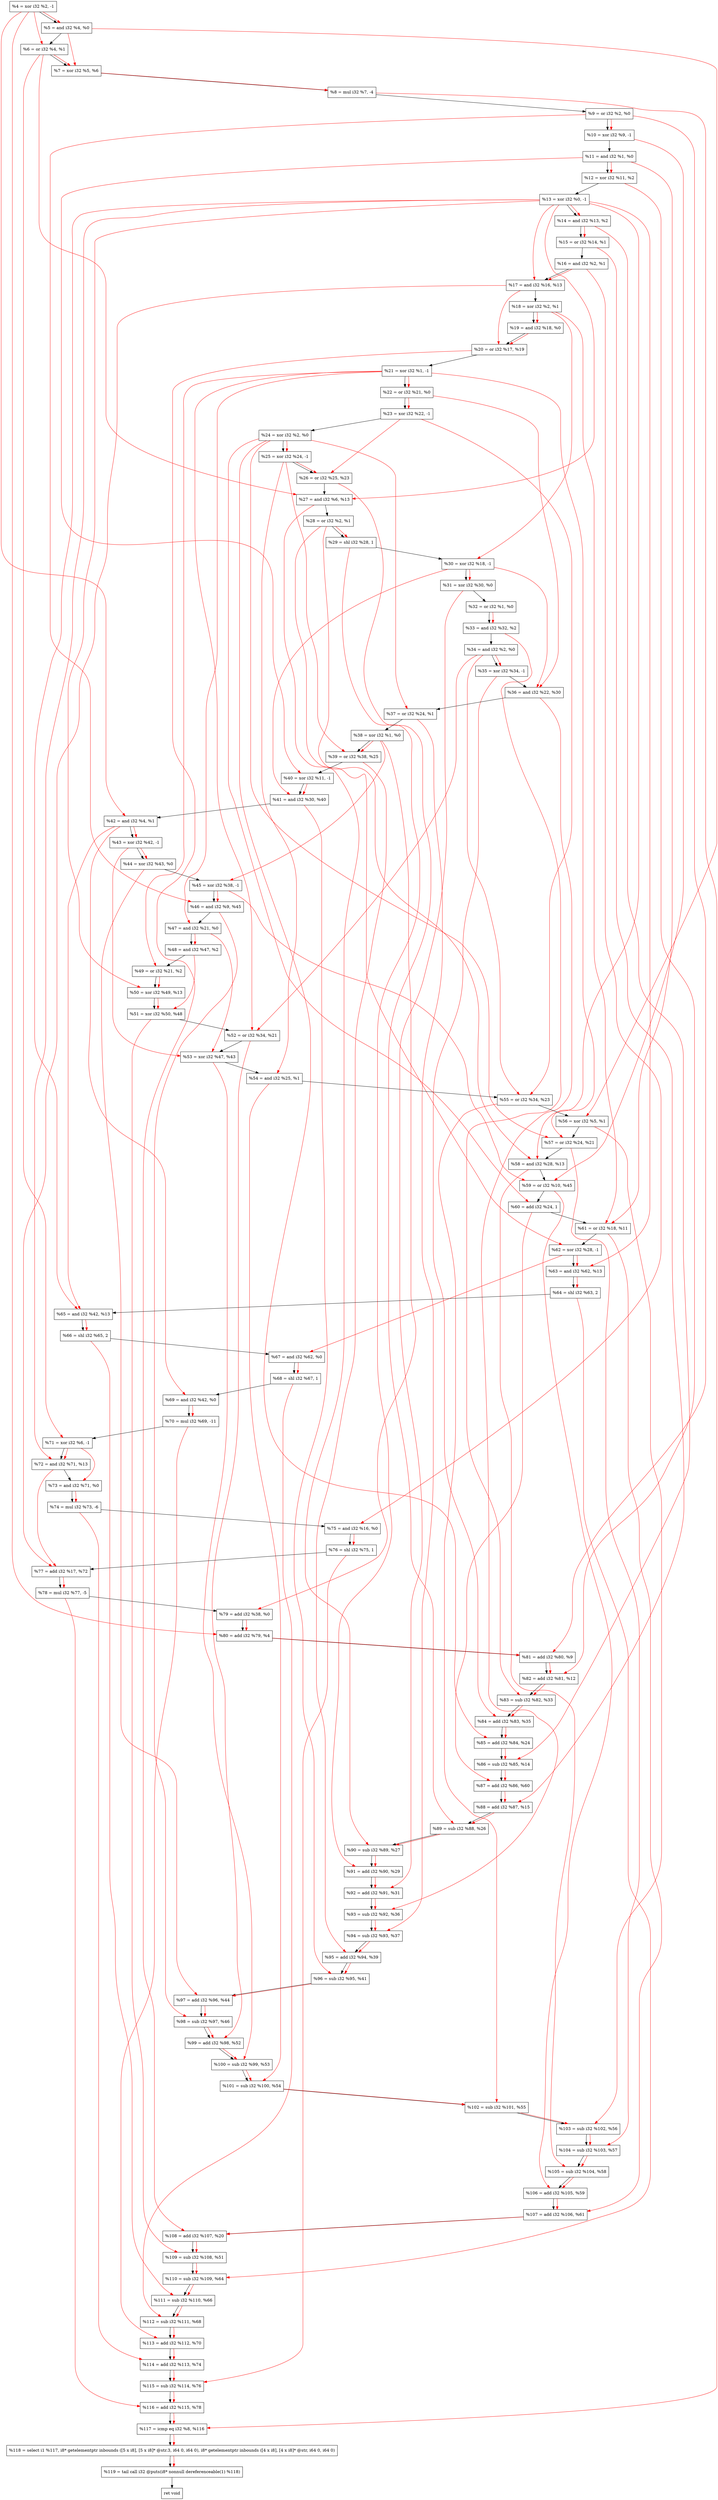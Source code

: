 digraph "DFG for'crackme' function" {
	Node0x1cff270[shape=record, label="  %4 = xor i32 %2, -1"];
	Node0x1cff330[shape=record, label="  %5 = and i32 %4, %0"];
	Node0x1cff3a0[shape=record, label="  %6 = or i32 %4, %1"];
	Node0x1cff410[shape=record, label="  %7 = xor i32 %5, %6"];
	Node0x1cff480[shape=record, label="  %8 = mul i32 %7, -4"];
	Node0x1cff4f0[shape=record, label="  %9 = or i32 %2, %0"];
	Node0x1cff560[shape=record, label="  %10 = xor i32 %9, -1"];
	Node0x1cff5d0[shape=record, label="  %11 = and i32 %1, %0"];
	Node0x1cff640[shape=record, label="  %12 = xor i32 %11, %2"];
	Node0x1cff6b0[shape=record, label="  %13 = xor i32 %0, -1"];
	Node0x1cff720[shape=record, label="  %14 = and i32 %13, %2"];
	Node0x1cff790[shape=record, label="  %15 = or i32 %14, %1"];
	Node0x1cff800[shape=record, label="  %16 = and i32 %2, %1"];
	Node0x1cff870[shape=record, label="  %17 = and i32 %16, %13"];
	Node0x1cff8e0[shape=record, label="  %18 = xor i32 %2, %1"];
	Node0x1cff950[shape=record, label="  %19 = and i32 %18, %0"];
	Node0x1cff9c0[shape=record, label="  %20 = or i32 %17, %19"];
	Node0x1cffa30[shape=record, label="  %21 = xor i32 %1, -1"];
	Node0x1cffaa0[shape=record, label="  %22 = or i32 %21, %0"];
	Node0x1cffb10[shape=record, label="  %23 = xor i32 %22, -1"];
	Node0x1cffb80[shape=record, label="  %24 = xor i32 %2, %0"];
	Node0x1cffbf0[shape=record, label="  %25 = xor i32 %24, -1"];
	Node0x1cffc60[shape=record, label="  %26 = or i32 %25, %23"];
	Node0x1cffcd0[shape=record, label="  %27 = and i32 %6, %13"];
	Node0x1cffd40[shape=record, label="  %28 = or i32 %2, %1"];
	Node0x1cffde0[shape=record, label="  %29 = shl i32 %28, 1"];
	Node0x1cffe50[shape=record, label="  %30 = xor i32 %18, -1"];
	Node0x1cffec0[shape=record, label="  %31 = xor i32 %30, %0"];
	Node0x1cfff30[shape=record, label="  %32 = or i32 %1, %0"];
	Node0x1d001b0[shape=record, label="  %33 = and i32 %32, %2"];
	Node0x1d00220[shape=record, label="  %34 = and i32 %2, %0"];
	Node0x1d00290[shape=record, label="  %35 = xor i32 %34, -1"];
	Node0x1d00300[shape=record, label="  %36 = and i32 %22, %30"];
	Node0x1d00370[shape=record, label="  %37 = or i32 %24, %1"];
	Node0x1d003e0[shape=record, label="  %38 = xor i32 %1, %0"];
	Node0x1d00450[shape=record, label="  %39 = or i32 %38, %25"];
	Node0x1d004c0[shape=record, label="  %40 = xor i32 %11, -1"];
	Node0x1d00530[shape=record, label="  %41 = and i32 %30, %40"];
	Node0x1d005a0[shape=record, label="  %42 = and i32 %4, %1"];
	Node0x1d00610[shape=record, label="  %43 = xor i32 %42, -1"];
	Node0x1d00680[shape=record, label="  %44 = xor i32 %43, %0"];
	Node0x1d006f0[shape=record, label="  %45 = xor i32 %38, -1"];
	Node0x1d00760[shape=record, label="  %46 = and i32 %9, %45"];
	Node0x1d007d0[shape=record, label="  %47 = and i32 %21, %0"];
	Node0x1d00840[shape=record, label="  %48 = and i32 %47, %2"];
	Node0x1d008b0[shape=record, label="  %49 = or i32 %21, %2"];
	Node0x1d00920[shape=record, label="  %50 = xor i32 %49, %13"];
	Node0x1d00990[shape=record, label="  %51 = xor i32 %50, %48"];
	Node0x1d00a00[shape=record, label="  %52 = or i32 %34, %21"];
	Node0x1d00a70[shape=record, label="  %53 = xor i32 %47, %43"];
	Node0x1d00ae0[shape=record, label="  %54 = and i32 %25, %1"];
	Node0x1d00b50[shape=record, label="  %55 = or i32 %34, %23"];
	Node0x1d00bc0[shape=record, label="  %56 = xor i32 %5, %1"];
	Node0x1d00c30[shape=record, label="  %57 = or i32 %24, %21"];
	Node0x1d00ca0[shape=record, label="  %58 = and i32 %28, %13"];
	Node0x1d00d10[shape=record, label="  %59 = or i32 %10, %45"];
	Node0x1d00d80[shape=record, label="  %60 = add i32 %24, 1"];
	Node0x1d00df0[shape=record, label="  %61 = or i32 %18, %11"];
	Node0x1d00e60[shape=record, label="  %62 = xor i32 %28, -1"];
	Node0x1d00ed0[shape=record, label="  %63 = and i32 %62, %13"];
	Node0x1d00f70[shape=record, label="  %64 = shl i32 %63, 2"];
	Node0x1d013f0[shape=record, label="  %65 = and i32 %42, %13"];
	Node0x1d01460[shape=record, label="  %66 = shl i32 %65, 2"];
	Node0x1d014d0[shape=record, label="  %67 = and i32 %62, %0"];
	Node0x1d01540[shape=record, label="  %68 = shl i32 %67, 1"];
	Node0x1d015b0[shape=record, label="  %69 = and i32 %42, %0"];
	Node0x1d01650[shape=record, label="  %70 = mul i32 %69, -11"];
	Node0x1d016c0[shape=record, label="  %71 = xor i32 %6, -1"];
	Node0x1d01730[shape=record, label="  %72 = and i32 %71, %13"];
	Node0x1d017a0[shape=record, label="  %73 = and i32 %71, %0"];
	Node0x1d01840[shape=record, label="  %74 = mul i32 %73, -6"];
	Node0x1d018b0[shape=record, label="  %75 = and i32 %16, %0"];
	Node0x1d01920[shape=record, label="  %76 = shl i32 %75, 1"];
	Node0x1d01990[shape=record, label="  %77 = add i32 %17, %72"];
	Node0x1d01a30[shape=record, label="  %78 = mul i32 %77, -5"];
	Node0x1d01aa0[shape=record, label="  %79 = add i32 %38, %0"];
	Node0x1d01b10[shape=record, label="  %80 = add i32 %79, %4"];
	Node0x1d01b80[shape=record, label="  %81 = add i32 %80, %9"];
	Node0x1d01bf0[shape=record, label="  %82 = add i32 %81, %12"];
	Node0x1d01c60[shape=record, label="  %83 = sub i32 %82, %33"];
	Node0x1d01cd0[shape=record, label="  %84 = add i32 %83, %35"];
	Node0x1d01d40[shape=record, label="  %85 = add i32 %84, %24"];
	Node0x1d01db0[shape=record, label="  %86 = sub i32 %85, %14"];
	Node0x1d01e20[shape=record, label="  %87 = add i32 %86, %60"];
	Node0x1d01e90[shape=record, label="  %88 = add i32 %87, %15"];
	Node0x1d01f00[shape=record, label="  %89 = sub i32 %88, %26"];
	Node0x1d01f70[shape=record, label="  %90 = sub i32 %89, %27"];
	Node0x1d01fe0[shape=record, label="  %91 = add i32 %90, %29"];
	Node0x1d02050[shape=record, label="  %92 = add i32 %91, %31"];
	Node0x1d020c0[shape=record, label="  %93 = sub i32 %92, %36"];
	Node0x1d02130[shape=record, label="  %94 = sub i32 %93, %37"];
	Node0x1d021a0[shape=record, label="  %95 = add i32 %94, %39"];
	Node0x1d02210[shape=record, label="  %96 = sub i32 %95, %41"];
	Node0x1d02280[shape=record, label="  %97 = add i32 %96, %44"];
	Node0x1d022f0[shape=record, label="  %98 = sub i32 %97, %46"];
	Node0x1d02360[shape=record, label="  %99 = add i32 %98, %52"];
	Node0x1d023d0[shape=record, label="  %100 = sub i32 %99, %53"];
	Node0x1d02440[shape=record, label="  %101 = sub i32 %100, %54"];
	Node0x1d024b0[shape=record, label="  %102 = sub i32 %101, %55"];
	Node0x1d02520[shape=record, label="  %103 = sub i32 %102, %56"];
	Node0x1d02590[shape=record, label="  %104 = sub i32 %103, %57"];
	Node0x1d02600[shape=record, label="  %105 = sub i32 %104, %58"];
	Node0x1d02670[shape=record, label="  %106 = add i32 %105, %59"];
	Node0x1d026e0[shape=record, label="  %107 = add i32 %106, %61"];
	Node0x1d02750[shape=record, label="  %108 = add i32 %107, %20"];
	Node0x1d027c0[shape=record, label="  %109 = sub i32 %108, %51"];
	Node0x1d02830[shape=record, label="  %110 = sub i32 %109, %64"];
	Node0x1d028a0[shape=record, label="  %111 = sub i32 %110, %66"];
	Node0x1d02910[shape=record, label="  %112 = sub i32 %111, %68"];
	Node0x1d02980[shape=record, label="  %113 = add i32 %112, %70"];
	Node0x1d029f0[shape=record, label="  %114 = add i32 %113, %74"];
	Node0x1d02a60[shape=record, label="  %115 = sub i32 %114, %76"];
	Node0x1d02ad0[shape=record, label="  %116 = add i32 %115, %78"];
	Node0x1d02b40[shape=record, label="  %117 = icmp eq i32 %8, %116"];
	Node0x1c9f268[shape=record, label="  %118 = select i1 %117, i8* getelementptr inbounds ([5 x i8], [5 x i8]* @str.3, i64 0, i64 0), i8* getelementptr inbounds ([4 x i8], [4 x i8]* @str, i64 0, i64 0)"];
	Node0x1d02dd0[shape=record, label="  %119 = tail call i32 @puts(i8* nonnull dereferenceable(1) %118)"];
	Node0x1d02e20[shape=record, label="  ret void"];
	Node0x1cff270 -> Node0x1cff330;
	Node0x1cff330 -> Node0x1cff3a0;
	Node0x1cff3a0 -> Node0x1cff410;
	Node0x1cff410 -> Node0x1cff480;
	Node0x1cff480 -> Node0x1cff4f0;
	Node0x1cff4f0 -> Node0x1cff560;
	Node0x1cff560 -> Node0x1cff5d0;
	Node0x1cff5d0 -> Node0x1cff640;
	Node0x1cff640 -> Node0x1cff6b0;
	Node0x1cff6b0 -> Node0x1cff720;
	Node0x1cff720 -> Node0x1cff790;
	Node0x1cff790 -> Node0x1cff800;
	Node0x1cff800 -> Node0x1cff870;
	Node0x1cff870 -> Node0x1cff8e0;
	Node0x1cff8e0 -> Node0x1cff950;
	Node0x1cff950 -> Node0x1cff9c0;
	Node0x1cff9c0 -> Node0x1cffa30;
	Node0x1cffa30 -> Node0x1cffaa0;
	Node0x1cffaa0 -> Node0x1cffb10;
	Node0x1cffb10 -> Node0x1cffb80;
	Node0x1cffb80 -> Node0x1cffbf0;
	Node0x1cffbf0 -> Node0x1cffc60;
	Node0x1cffc60 -> Node0x1cffcd0;
	Node0x1cffcd0 -> Node0x1cffd40;
	Node0x1cffd40 -> Node0x1cffde0;
	Node0x1cffde0 -> Node0x1cffe50;
	Node0x1cffe50 -> Node0x1cffec0;
	Node0x1cffec0 -> Node0x1cfff30;
	Node0x1cfff30 -> Node0x1d001b0;
	Node0x1d001b0 -> Node0x1d00220;
	Node0x1d00220 -> Node0x1d00290;
	Node0x1d00290 -> Node0x1d00300;
	Node0x1d00300 -> Node0x1d00370;
	Node0x1d00370 -> Node0x1d003e0;
	Node0x1d003e0 -> Node0x1d00450;
	Node0x1d00450 -> Node0x1d004c0;
	Node0x1d004c0 -> Node0x1d00530;
	Node0x1d00530 -> Node0x1d005a0;
	Node0x1d005a0 -> Node0x1d00610;
	Node0x1d00610 -> Node0x1d00680;
	Node0x1d00680 -> Node0x1d006f0;
	Node0x1d006f0 -> Node0x1d00760;
	Node0x1d00760 -> Node0x1d007d0;
	Node0x1d007d0 -> Node0x1d00840;
	Node0x1d00840 -> Node0x1d008b0;
	Node0x1d008b0 -> Node0x1d00920;
	Node0x1d00920 -> Node0x1d00990;
	Node0x1d00990 -> Node0x1d00a00;
	Node0x1d00a00 -> Node0x1d00a70;
	Node0x1d00a70 -> Node0x1d00ae0;
	Node0x1d00ae0 -> Node0x1d00b50;
	Node0x1d00b50 -> Node0x1d00bc0;
	Node0x1d00bc0 -> Node0x1d00c30;
	Node0x1d00c30 -> Node0x1d00ca0;
	Node0x1d00ca0 -> Node0x1d00d10;
	Node0x1d00d10 -> Node0x1d00d80;
	Node0x1d00d80 -> Node0x1d00df0;
	Node0x1d00df0 -> Node0x1d00e60;
	Node0x1d00e60 -> Node0x1d00ed0;
	Node0x1d00ed0 -> Node0x1d00f70;
	Node0x1d00f70 -> Node0x1d013f0;
	Node0x1d013f0 -> Node0x1d01460;
	Node0x1d01460 -> Node0x1d014d0;
	Node0x1d014d0 -> Node0x1d01540;
	Node0x1d01540 -> Node0x1d015b0;
	Node0x1d015b0 -> Node0x1d01650;
	Node0x1d01650 -> Node0x1d016c0;
	Node0x1d016c0 -> Node0x1d01730;
	Node0x1d01730 -> Node0x1d017a0;
	Node0x1d017a0 -> Node0x1d01840;
	Node0x1d01840 -> Node0x1d018b0;
	Node0x1d018b0 -> Node0x1d01920;
	Node0x1d01920 -> Node0x1d01990;
	Node0x1d01990 -> Node0x1d01a30;
	Node0x1d01a30 -> Node0x1d01aa0;
	Node0x1d01aa0 -> Node0x1d01b10;
	Node0x1d01b10 -> Node0x1d01b80;
	Node0x1d01b80 -> Node0x1d01bf0;
	Node0x1d01bf0 -> Node0x1d01c60;
	Node0x1d01c60 -> Node0x1d01cd0;
	Node0x1d01cd0 -> Node0x1d01d40;
	Node0x1d01d40 -> Node0x1d01db0;
	Node0x1d01db0 -> Node0x1d01e20;
	Node0x1d01e20 -> Node0x1d01e90;
	Node0x1d01e90 -> Node0x1d01f00;
	Node0x1d01f00 -> Node0x1d01f70;
	Node0x1d01f70 -> Node0x1d01fe0;
	Node0x1d01fe0 -> Node0x1d02050;
	Node0x1d02050 -> Node0x1d020c0;
	Node0x1d020c0 -> Node0x1d02130;
	Node0x1d02130 -> Node0x1d021a0;
	Node0x1d021a0 -> Node0x1d02210;
	Node0x1d02210 -> Node0x1d02280;
	Node0x1d02280 -> Node0x1d022f0;
	Node0x1d022f0 -> Node0x1d02360;
	Node0x1d02360 -> Node0x1d023d0;
	Node0x1d023d0 -> Node0x1d02440;
	Node0x1d02440 -> Node0x1d024b0;
	Node0x1d024b0 -> Node0x1d02520;
	Node0x1d02520 -> Node0x1d02590;
	Node0x1d02590 -> Node0x1d02600;
	Node0x1d02600 -> Node0x1d02670;
	Node0x1d02670 -> Node0x1d026e0;
	Node0x1d026e0 -> Node0x1d02750;
	Node0x1d02750 -> Node0x1d027c0;
	Node0x1d027c0 -> Node0x1d02830;
	Node0x1d02830 -> Node0x1d028a0;
	Node0x1d028a0 -> Node0x1d02910;
	Node0x1d02910 -> Node0x1d02980;
	Node0x1d02980 -> Node0x1d029f0;
	Node0x1d029f0 -> Node0x1d02a60;
	Node0x1d02a60 -> Node0x1d02ad0;
	Node0x1d02ad0 -> Node0x1d02b40;
	Node0x1d02b40 -> Node0x1c9f268;
	Node0x1c9f268 -> Node0x1d02dd0;
	Node0x1d02dd0 -> Node0x1d02e20;
edge [color=red]
	Node0x1cff270 -> Node0x1cff330;
	Node0x1cff270 -> Node0x1cff3a0;
	Node0x1cff330 -> Node0x1cff410;
	Node0x1cff3a0 -> Node0x1cff410;
	Node0x1cff410 -> Node0x1cff480;
	Node0x1cff4f0 -> Node0x1cff560;
	Node0x1cff5d0 -> Node0x1cff640;
	Node0x1cff6b0 -> Node0x1cff720;
	Node0x1cff720 -> Node0x1cff790;
	Node0x1cff800 -> Node0x1cff870;
	Node0x1cff6b0 -> Node0x1cff870;
	Node0x1cff8e0 -> Node0x1cff950;
	Node0x1cff870 -> Node0x1cff9c0;
	Node0x1cff950 -> Node0x1cff9c0;
	Node0x1cffa30 -> Node0x1cffaa0;
	Node0x1cffaa0 -> Node0x1cffb10;
	Node0x1cffb80 -> Node0x1cffbf0;
	Node0x1cffbf0 -> Node0x1cffc60;
	Node0x1cffb10 -> Node0x1cffc60;
	Node0x1cff3a0 -> Node0x1cffcd0;
	Node0x1cff6b0 -> Node0x1cffcd0;
	Node0x1cffd40 -> Node0x1cffde0;
	Node0x1cff8e0 -> Node0x1cffe50;
	Node0x1cffe50 -> Node0x1cffec0;
	Node0x1cfff30 -> Node0x1d001b0;
	Node0x1d00220 -> Node0x1d00290;
	Node0x1cffaa0 -> Node0x1d00300;
	Node0x1cffe50 -> Node0x1d00300;
	Node0x1cffb80 -> Node0x1d00370;
	Node0x1d003e0 -> Node0x1d00450;
	Node0x1cffbf0 -> Node0x1d00450;
	Node0x1cff5d0 -> Node0x1d004c0;
	Node0x1cffe50 -> Node0x1d00530;
	Node0x1d004c0 -> Node0x1d00530;
	Node0x1cff270 -> Node0x1d005a0;
	Node0x1d005a0 -> Node0x1d00610;
	Node0x1d00610 -> Node0x1d00680;
	Node0x1d003e0 -> Node0x1d006f0;
	Node0x1cff4f0 -> Node0x1d00760;
	Node0x1d006f0 -> Node0x1d00760;
	Node0x1cffa30 -> Node0x1d007d0;
	Node0x1d007d0 -> Node0x1d00840;
	Node0x1cffa30 -> Node0x1d008b0;
	Node0x1d008b0 -> Node0x1d00920;
	Node0x1cff6b0 -> Node0x1d00920;
	Node0x1d00920 -> Node0x1d00990;
	Node0x1d00840 -> Node0x1d00990;
	Node0x1d00220 -> Node0x1d00a00;
	Node0x1cffa30 -> Node0x1d00a00;
	Node0x1d007d0 -> Node0x1d00a70;
	Node0x1d00610 -> Node0x1d00a70;
	Node0x1cffbf0 -> Node0x1d00ae0;
	Node0x1d00220 -> Node0x1d00b50;
	Node0x1cffb10 -> Node0x1d00b50;
	Node0x1cff330 -> Node0x1d00bc0;
	Node0x1cffb80 -> Node0x1d00c30;
	Node0x1cffa30 -> Node0x1d00c30;
	Node0x1cffd40 -> Node0x1d00ca0;
	Node0x1cff6b0 -> Node0x1d00ca0;
	Node0x1cff560 -> Node0x1d00d10;
	Node0x1d006f0 -> Node0x1d00d10;
	Node0x1cffb80 -> Node0x1d00d80;
	Node0x1cff8e0 -> Node0x1d00df0;
	Node0x1cff5d0 -> Node0x1d00df0;
	Node0x1cffd40 -> Node0x1d00e60;
	Node0x1d00e60 -> Node0x1d00ed0;
	Node0x1cff6b0 -> Node0x1d00ed0;
	Node0x1d00ed0 -> Node0x1d00f70;
	Node0x1d005a0 -> Node0x1d013f0;
	Node0x1cff6b0 -> Node0x1d013f0;
	Node0x1d013f0 -> Node0x1d01460;
	Node0x1d00e60 -> Node0x1d014d0;
	Node0x1d014d0 -> Node0x1d01540;
	Node0x1d005a0 -> Node0x1d015b0;
	Node0x1d015b0 -> Node0x1d01650;
	Node0x1cff3a0 -> Node0x1d016c0;
	Node0x1d016c0 -> Node0x1d01730;
	Node0x1cff6b0 -> Node0x1d01730;
	Node0x1d016c0 -> Node0x1d017a0;
	Node0x1d017a0 -> Node0x1d01840;
	Node0x1cff800 -> Node0x1d018b0;
	Node0x1d018b0 -> Node0x1d01920;
	Node0x1cff870 -> Node0x1d01990;
	Node0x1d01730 -> Node0x1d01990;
	Node0x1d01990 -> Node0x1d01a30;
	Node0x1d003e0 -> Node0x1d01aa0;
	Node0x1d01aa0 -> Node0x1d01b10;
	Node0x1cff270 -> Node0x1d01b10;
	Node0x1d01b10 -> Node0x1d01b80;
	Node0x1cff4f0 -> Node0x1d01b80;
	Node0x1d01b80 -> Node0x1d01bf0;
	Node0x1cff640 -> Node0x1d01bf0;
	Node0x1d01bf0 -> Node0x1d01c60;
	Node0x1d001b0 -> Node0x1d01c60;
	Node0x1d01c60 -> Node0x1d01cd0;
	Node0x1d00290 -> Node0x1d01cd0;
	Node0x1d01cd0 -> Node0x1d01d40;
	Node0x1cffb80 -> Node0x1d01d40;
	Node0x1d01d40 -> Node0x1d01db0;
	Node0x1cff720 -> Node0x1d01db0;
	Node0x1d01db0 -> Node0x1d01e20;
	Node0x1d00d80 -> Node0x1d01e20;
	Node0x1d01e20 -> Node0x1d01e90;
	Node0x1cff790 -> Node0x1d01e90;
	Node0x1d01e90 -> Node0x1d01f00;
	Node0x1cffc60 -> Node0x1d01f00;
	Node0x1d01f00 -> Node0x1d01f70;
	Node0x1cffcd0 -> Node0x1d01f70;
	Node0x1d01f70 -> Node0x1d01fe0;
	Node0x1cffde0 -> Node0x1d01fe0;
	Node0x1d01fe0 -> Node0x1d02050;
	Node0x1cffec0 -> Node0x1d02050;
	Node0x1d02050 -> Node0x1d020c0;
	Node0x1d00300 -> Node0x1d020c0;
	Node0x1d020c0 -> Node0x1d02130;
	Node0x1d00370 -> Node0x1d02130;
	Node0x1d02130 -> Node0x1d021a0;
	Node0x1d00450 -> Node0x1d021a0;
	Node0x1d021a0 -> Node0x1d02210;
	Node0x1d00530 -> Node0x1d02210;
	Node0x1d02210 -> Node0x1d02280;
	Node0x1d00680 -> Node0x1d02280;
	Node0x1d02280 -> Node0x1d022f0;
	Node0x1d00760 -> Node0x1d022f0;
	Node0x1d022f0 -> Node0x1d02360;
	Node0x1d00a00 -> Node0x1d02360;
	Node0x1d02360 -> Node0x1d023d0;
	Node0x1d00a70 -> Node0x1d023d0;
	Node0x1d023d0 -> Node0x1d02440;
	Node0x1d00ae0 -> Node0x1d02440;
	Node0x1d02440 -> Node0x1d024b0;
	Node0x1d00b50 -> Node0x1d024b0;
	Node0x1d024b0 -> Node0x1d02520;
	Node0x1d00bc0 -> Node0x1d02520;
	Node0x1d02520 -> Node0x1d02590;
	Node0x1d00c30 -> Node0x1d02590;
	Node0x1d02590 -> Node0x1d02600;
	Node0x1d00ca0 -> Node0x1d02600;
	Node0x1d02600 -> Node0x1d02670;
	Node0x1d00d10 -> Node0x1d02670;
	Node0x1d02670 -> Node0x1d026e0;
	Node0x1d00df0 -> Node0x1d026e0;
	Node0x1d026e0 -> Node0x1d02750;
	Node0x1cff9c0 -> Node0x1d02750;
	Node0x1d02750 -> Node0x1d027c0;
	Node0x1d00990 -> Node0x1d027c0;
	Node0x1d027c0 -> Node0x1d02830;
	Node0x1d00f70 -> Node0x1d02830;
	Node0x1d02830 -> Node0x1d028a0;
	Node0x1d01460 -> Node0x1d028a0;
	Node0x1d028a0 -> Node0x1d02910;
	Node0x1d01540 -> Node0x1d02910;
	Node0x1d02910 -> Node0x1d02980;
	Node0x1d01650 -> Node0x1d02980;
	Node0x1d02980 -> Node0x1d029f0;
	Node0x1d01840 -> Node0x1d029f0;
	Node0x1d029f0 -> Node0x1d02a60;
	Node0x1d01920 -> Node0x1d02a60;
	Node0x1d02a60 -> Node0x1d02ad0;
	Node0x1d01a30 -> Node0x1d02ad0;
	Node0x1cff480 -> Node0x1d02b40;
	Node0x1d02ad0 -> Node0x1d02b40;
	Node0x1d02b40 -> Node0x1c9f268;
	Node0x1c9f268 -> Node0x1d02dd0;
}
